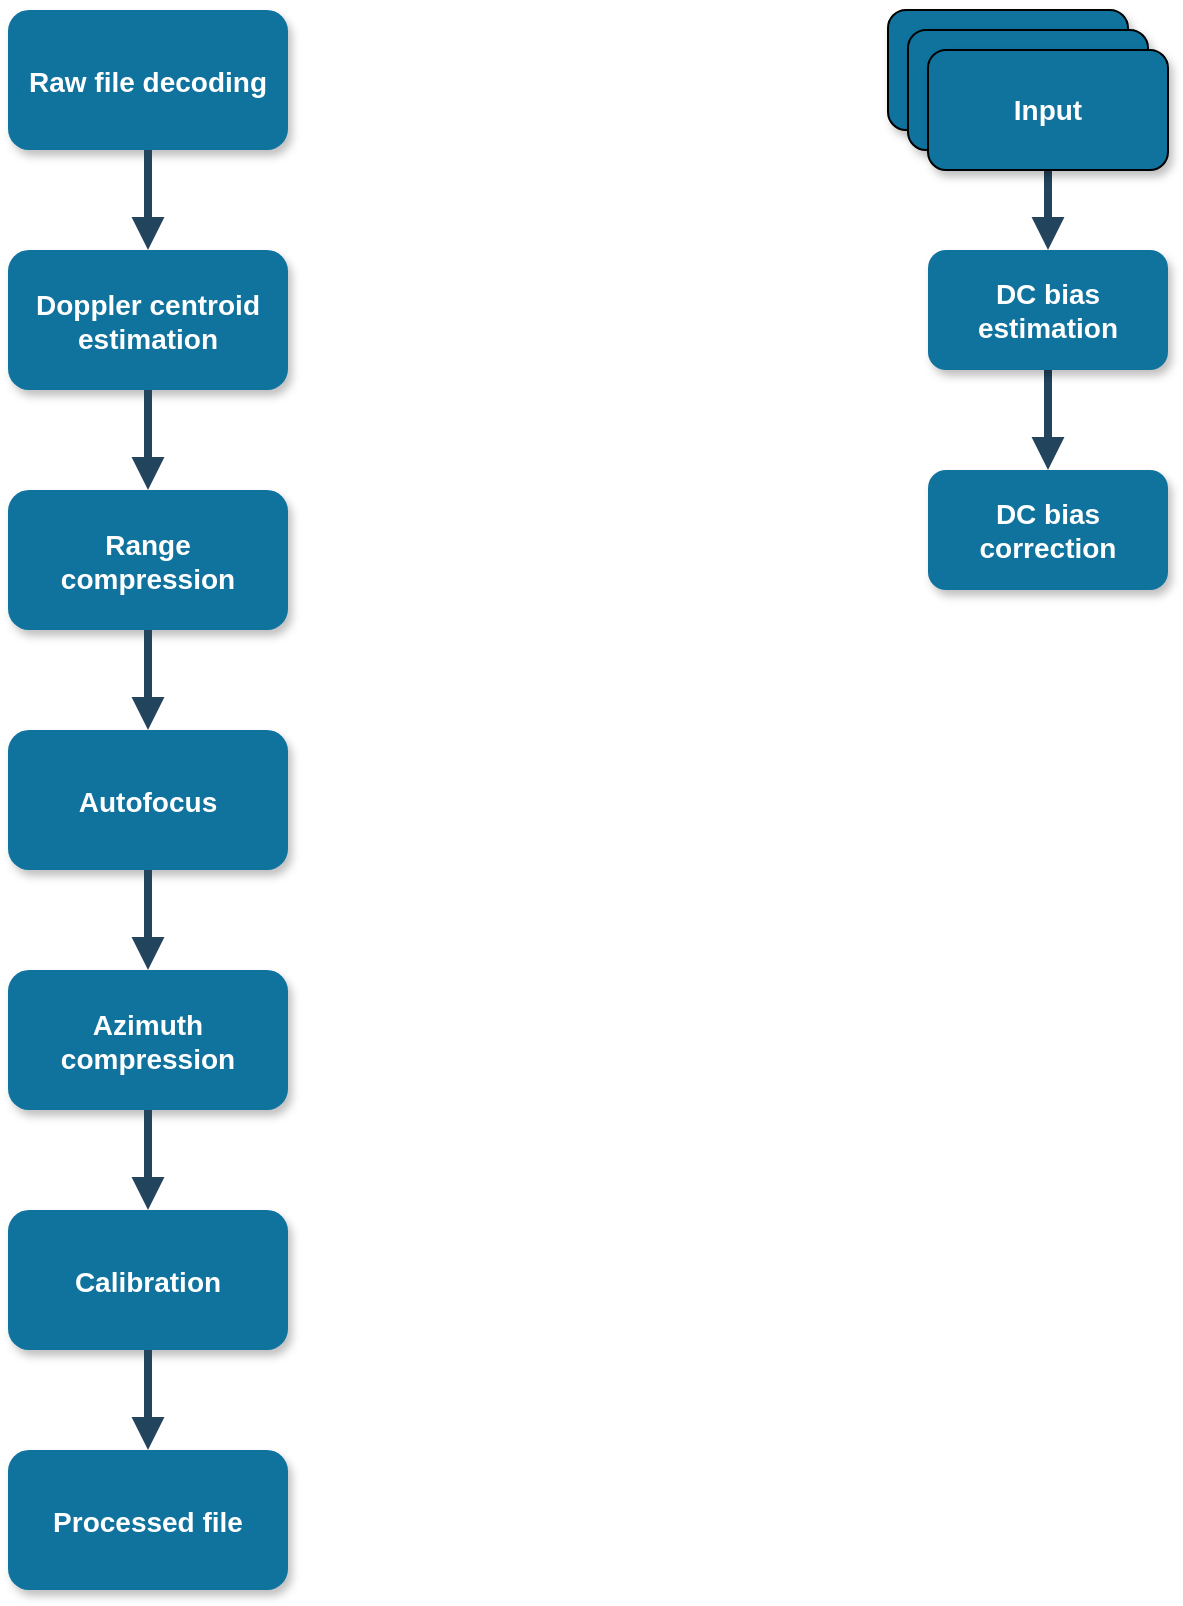 <mxfile version="16.5.6" type="github">
  <diagram name="Page-1" id="97916047-d0de-89f5-080d-49f4d83e522f">
    <mxGraphModel dx="2062" dy="1152" grid="1" gridSize="10" guides="1" tooltips="1" connect="1" arrows="1" fold="1" page="1" pageScale="1.5" pageWidth="1169" pageHeight="827" background="none" math="0" shadow="0">
      <root>
        <mxCell id="0" />
        <mxCell id="1" parent="0" />
        <mxCell id="2" value="Raw file decoding" style="rounded=1;fillColor=#10739E;strokeColor=none;shadow=1;gradientColor=none;fontStyle=1;fontColor=#FFFFFF;fontSize=14;flipV=1;flipH=0;" parent="1" vertex="1">
          <mxGeometry x="80" y="120" width="140" height="70" as="geometry" />
        </mxCell>
        <mxCell id="3" value="Doppler centroid&#xa;estimation" style="rounded=1;fillColor=#10739E;strokeColor=none;shadow=1;gradientColor=none;fontStyle=1;fontColor=#FFFFFF;fontSize=14;flipV=1;flipH=0;" parent="1" vertex="1">
          <mxGeometry x="80" y="240" width="140" height="70" as="geometry" />
        </mxCell>
        <mxCell id="13" value="Range&#xa;compression" style="rounded=1;fillColor=#10739E;strokeColor=none;shadow=1;gradientColor=none;fontStyle=1;fontColor=#FFFFFF;fontSize=14;flipV=1;flipH=0;" parent="1" vertex="1">
          <mxGeometry x="80" y="360" width="140" height="70" as="geometry" />
        </mxCell>
        <mxCell id="14" value="Autofocus" style="rounded=1;fillColor=#10739E;strokeColor=none;shadow=1;gradientColor=none;fontStyle=1;fontColor=#FFFFFF;fontSize=14;flipV=1;flipH=0;" parent="1" vertex="1">
          <mxGeometry x="80" y="480" width="140" height="70" as="geometry" />
        </mxCell>
        <mxCell id="15" value="Azimuth&#xa;compression" style="rounded=1;fillColor=#10739E;strokeColor=none;shadow=1;gradientColor=none;fontStyle=1;fontColor=#FFFFFF;fontSize=14;flipV=1;flipH=0;" parent="1" vertex="1">
          <mxGeometry x="80" y="600" width="140" height="70" as="geometry" />
        </mxCell>
        <mxCell id="16" value="Calibration" style="rounded=1;fillColor=#10739E;strokeColor=none;shadow=1;gradientColor=none;fontStyle=1;fontColor=#FFFFFF;fontSize=14;flipV=1;flipH=0;" parent="1" vertex="1">
          <mxGeometry x="80" y="720" width="140" height="70" as="geometry" />
        </mxCell>
        <mxCell id="29" value="" style="edgeStyle=elbowEdgeStyle;elbow=vertical;strokeWidth=4;endArrow=block;endFill=1;fontStyle=1;strokeColor=#23445D;" parent="1" source="2" target="3" edge="1">
          <mxGeometry x="-529.0" y="85.5" width="95.455" height="100.0" as="geometry">
            <mxPoint x="-539.5" y="274.5" as="sourcePoint" />
            <mxPoint x="-444.045" y="374.5" as="targetPoint" />
          </mxGeometry>
        </mxCell>
        <mxCell id="42" value="" style="edgeStyle=elbowEdgeStyle;elbow=vertical;strokeWidth=4;endArrow=block;endFill=1;fontStyle=1;strokeColor=#23445D;" parent="1" source="13" target="14" edge="1">
          <mxGeometry x="-376.273" y="-30" width="95.455" height="100.0" as="geometry">
            <mxPoint x="-395.364" y="920" as="sourcePoint" />
            <mxPoint x="-299.909" y="1020" as="targetPoint" />
          </mxGeometry>
        </mxCell>
        <mxCell id="43" value="" style="edgeStyle=elbowEdgeStyle;elbow=vertical;strokeWidth=4;endArrow=block;endFill=1;fontStyle=1;strokeColor=#23445D;" parent="1" source="14" target="15" edge="1">
          <mxGeometry x="-376.273" y="-20.0" width="95.455" height="100.0" as="geometry">
            <mxPoint x="-395.364" y="1090" as="sourcePoint" />
            <mxPoint x="-299.909" y="1190" as="targetPoint" />
          </mxGeometry>
        </mxCell>
        <mxCell id="44" value="" style="edgeStyle=elbowEdgeStyle;elbow=vertical;strokeWidth=4;endArrow=block;endFill=1;fontStyle=1;strokeColor=#23445D;" parent="1" source="15" target="16" edge="1">
          <mxGeometry x="-376.273" y="80" width="95.455" height="100.0" as="geometry">
            <mxPoint x="-395.364" y="1350.0" as="sourcePoint" />
            <mxPoint x="-299.909" y="1450" as="targetPoint" />
          </mxGeometry>
        </mxCell>
        <mxCell id="Y2bo1etCXWaRGln3_rKA-56" value="" style="edgeStyle=elbowEdgeStyle;elbow=vertical;strokeWidth=4;endArrow=block;endFill=1;fontStyle=1;strokeColor=#23445D;exitX=0.5;exitY=1;exitDx=0;exitDy=0;" edge="1" parent="1" source="3" target="13">
          <mxGeometry x="-481.273" y="-130.0" width="95.455" height="100.0" as="geometry">
            <mxPoint x="194.545" y="370" as="sourcePoint" />
            <mxPoint x="280.455" y="410.0" as="targetPoint" />
          </mxGeometry>
        </mxCell>
        <mxCell id="Y2bo1etCXWaRGln3_rKA-57" value="Processed file" style="rounded=1;fillColor=#10739E;strokeColor=none;shadow=1;gradientColor=none;fontStyle=1;fontColor=#FFFFFF;fontSize=14;flipV=1;flipH=0;" vertex="1" parent="1">
          <mxGeometry x="80" y="840" width="140" height="70" as="geometry" />
        </mxCell>
        <mxCell id="Y2bo1etCXWaRGln3_rKA-59" value="" style="edgeStyle=orthogonalEdgeStyle;rounded=1;orthogonalLoop=1;jettySize=auto;html=1;endArrow=block;strokeColor=#23445D;strokeWidth=4;endFill=1;fontStyle=1;" edge="1" parent="1" source="16" target="Y2bo1etCXWaRGln3_rKA-57">
          <mxGeometry relative="1" as="geometry" />
        </mxCell>
        <mxCell id="Y2bo1etCXWaRGln3_rKA-68" value="" style="edgeStyle=orthogonalEdgeStyle;rounded=1;orthogonalLoop=1;jettySize=auto;html=1;endArrow=block;strokeColor=#23445D;strokeWidth=4;endFill=1;fontStyle=1;" edge="1" parent="1" source="Y2bo1etCXWaRGln3_rKA-62" target="Y2bo1etCXWaRGln3_rKA-67">
          <mxGeometry relative="1" as="geometry" />
        </mxCell>
        <mxCell id="Y2bo1etCXWaRGln3_rKA-62" value="DC bias estimation" style="rounded=1;whiteSpace=wrap;html=1;fontSize=14;fillColor=#10739E;strokeColor=none;fontColor=#FFFFFF;shadow=1;gradientColor=none;fontStyle=1;" vertex="1" parent="1">
          <mxGeometry x="540" y="240" width="120" height="60" as="geometry" />
        </mxCell>
        <mxCell id="Y2bo1etCXWaRGln3_rKA-63" value="Input" style="rounded=1;whiteSpace=wrap;html=1;fontSize=14;fillColor=#10739E;strokeColor=default;fontColor=#FFFFFF;shadow=1;gradientColor=none;fontStyle=1;sketch=0;glass=0;noLabel=0;fixDash=0;backgroundOutline=0;gradientDirection=south;" vertex="1" parent="1">
          <mxGeometry x="520" y="120" width="120" height="60" as="geometry" />
        </mxCell>
        <mxCell id="Y2bo1etCXWaRGln3_rKA-64" value="Input" style="rounded=1;whiteSpace=wrap;html=1;fontSize=14;fillColor=#10739E;strokeColor=default;fontColor=#FFFFFF;shadow=1;gradientColor=none;fontStyle=1;" vertex="1" parent="1">
          <mxGeometry x="530" y="130" width="120" height="60" as="geometry" />
        </mxCell>
        <mxCell id="Y2bo1etCXWaRGln3_rKA-66" value="" style="edgeStyle=orthogonalEdgeStyle;rounded=1;orthogonalLoop=1;jettySize=auto;html=1;endArrow=block;strokeColor=#23445D;strokeWidth=4;endFill=1;fontStyle=1;" edge="1" parent="1" source="Y2bo1etCXWaRGln3_rKA-65" target="Y2bo1etCXWaRGln3_rKA-62">
          <mxGeometry relative="1" as="geometry" />
        </mxCell>
        <mxCell id="Y2bo1etCXWaRGln3_rKA-65" value="Input" style="rounded=1;whiteSpace=wrap;html=1;fontSize=14;fillColor=#10739E;strokeColor=default;fontColor=#FFFFFF;shadow=1;gradientColor=none;fontStyle=1;" vertex="1" parent="1">
          <mxGeometry x="540" y="140" width="120" height="60" as="geometry" />
        </mxCell>
        <mxCell id="Y2bo1etCXWaRGln3_rKA-67" value="DC bias correction" style="rounded=1;whiteSpace=wrap;html=1;fontSize=14;fillColor=#10739E;strokeColor=none;fontColor=#FFFFFF;shadow=1;gradientColor=none;fontStyle=1;" vertex="1" parent="1">
          <mxGeometry x="540" y="350" width="120" height="60" as="geometry" />
        </mxCell>
      </root>
    </mxGraphModel>
  </diagram>
</mxfile>
